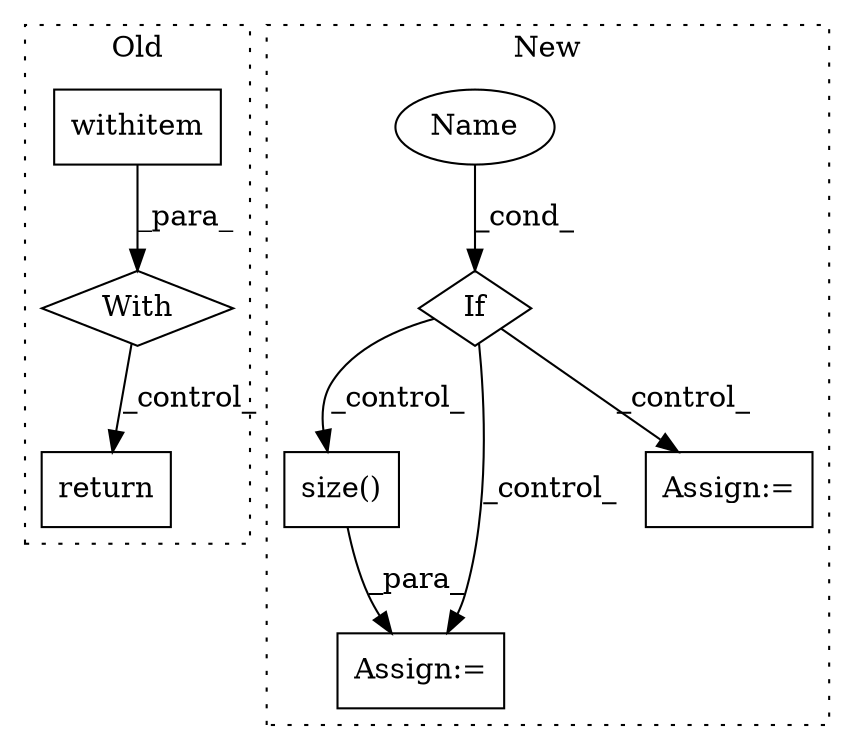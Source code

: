 digraph G {
subgraph cluster0 {
1 [label="With" a="39" s="2636,2646" l="5,24" shape="diamond"];
6 [label="withitem" a="49" s="2641" l="5" shape="box"];
8 [label="return" a="93" s="2670" l="7" shape="box"];
label = "Old";
style="dotted";
}
subgraph cluster1 {
2 [label="size()" a="75" s="3643,3651" l="7,1" shape="box"];
3 [label="Name" a="87" s="3527" l="18" shape="ellipse"];
4 [label="Assign:=" a="68" s="3564" l="3" shape="box"];
5 [label="If" a="96" s="3524,3545" l="3,14" shape="diamond"];
7 [label="Assign:=" a="68" s="3687" l="3" shape="box"];
label = "New";
style="dotted";
}
1 -> 8 [label="_control_"];
2 -> 4 [label="_para_"];
3 -> 5 [label="_cond_"];
5 -> 2 [label="_control_"];
5 -> 4 [label="_control_"];
5 -> 7 [label="_control_"];
6 -> 1 [label="_para_"];
}